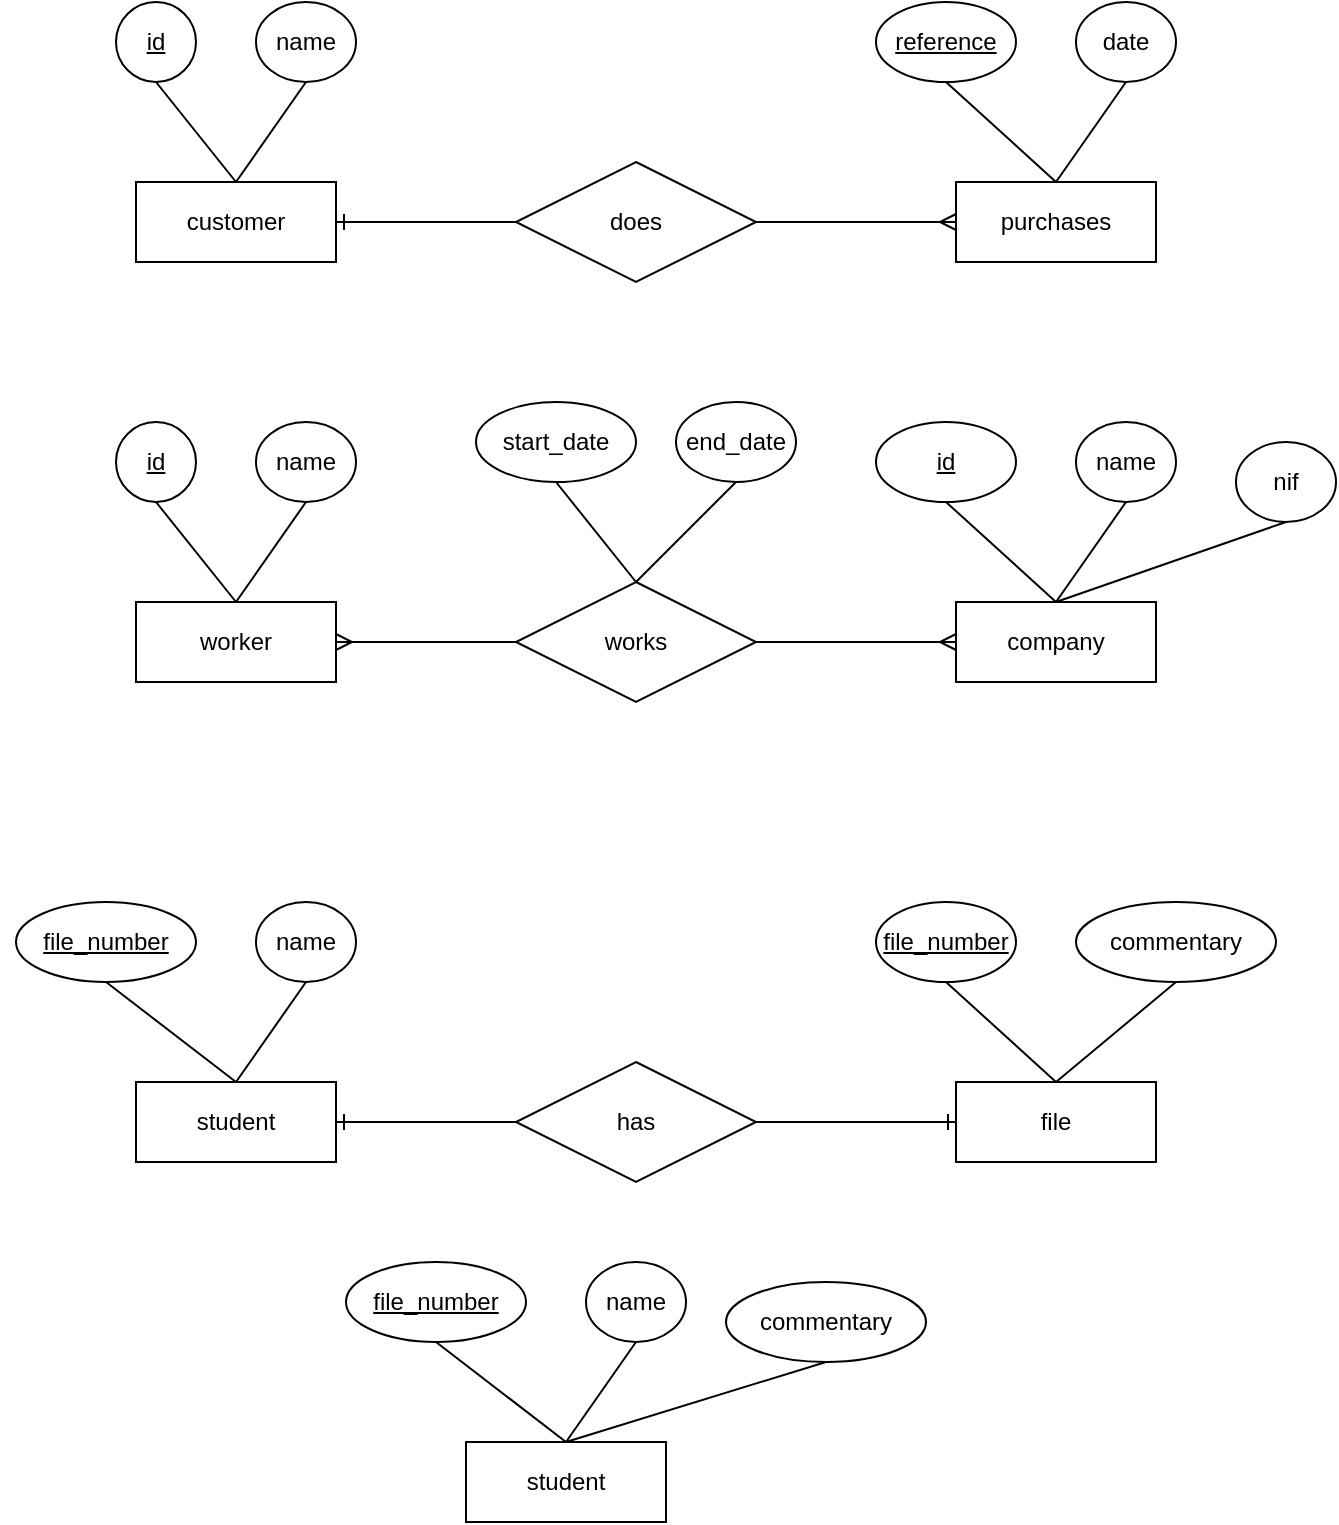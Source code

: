 <mxfile version="12.4.3" type="device" pages="1"><diagram id="Tf0QeHEQ0fBe-fPcAtpA" name="Page-1"><mxGraphModel dx="868" dy="450" grid="1" gridSize="10" guides="1" tooltips="1" connect="1" arrows="1" fold="1" page="1" pageScale="1" pageWidth="827" pageHeight="1169" math="0" shadow="0"><root><mxCell id="0"/><mxCell id="1" parent="0"/><mxCell id="wOcNUdXTvpQ835Y8U4K6-1" value="customer" style="whiteSpace=wrap;html=1;align=center;" vertex="1" parent="1"><mxGeometry x="140" y="170" width="100" height="40" as="geometry"/></mxCell><mxCell id="wOcNUdXTvpQ835Y8U4K6-2" value="purchases" style="whiteSpace=wrap;html=1;align=center;" vertex="1" parent="1"><mxGeometry x="550" y="170" width="100" height="40" as="geometry"/></mxCell><mxCell id="wOcNUdXTvpQ835Y8U4K6-3" value="does" style="shape=rhombus;perimeter=rhombusPerimeter;whiteSpace=wrap;html=1;align=center;" vertex="1" parent="1"><mxGeometry x="330" y="160" width="120" height="60" as="geometry"/></mxCell><mxCell id="wOcNUdXTvpQ835Y8U4K6-10" style="edgeStyle=none;rounded=0;orthogonalLoop=1;jettySize=auto;html=1;exitX=0.5;exitY=1;exitDx=0;exitDy=0;entryX=0.5;entryY=0;entryDx=0;entryDy=0;endArrow=none;endFill=0;" edge="1" parent="1" source="wOcNUdXTvpQ835Y8U4K6-4" target="wOcNUdXTvpQ835Y8U4K6-1"><mxGeometry relative="1" as="geometry"/></mxCell><mxCell id="wOcNUdXTvpQ835Y8U4K6-4" value="&lt;u&gt;id&lt;/u&gt;" style="ellipse;whiteSpace=wrap;html=1;align=center;" vertex="1" parent="1"><mxGeometry x="130" y="80" width="40" height="40" as="geometry"/></mxCell><mxCell id="wOcNUdXTvpQ835Y8U4K6-11" style="edgeStyle=none;rounded=0;orthogonalLoop=1;jettySize=auto;html=1;exitX=0.5;exitY=1;exitDx=0;exitDy=0;endArrow=none;endFill=0;" edge="1" parent="1" source="wOcNUdXTvpQ835Y8U4K6-5"><mxGeometry relative="1" as="geometry"><mxPoint x="190" y="170" as="targetPoint"/></mxGeometry></mxCell><mxCell id="wOcNUdXTvpQ835Y8U4K6-5" value="name" style="ellipse;whiteSpace=wrap;html=1;align=center;" vertex="1" parent="1"><mxGeometry x="200" y="80" width="50" height="40" as="geometry"/></mxCell><mxCell id="wOcNUdXTvpQ835Y8U4K6-7" value="" style="fontSize=12;html=1;endArrow=ERmany;entryX=0;entryY=0.5;entryDx=0;entryDy=0;exitX=1;exitY=0.5;exitDx=0;exitDy=0;" edge="1" parent="1" source="wOcNUdXTvpQ835Y8U4K6-3" target="wOcNUdXTvpQ835Y8U4K6-2"><mxGeometry width="100" height="100" relative="1" as="geometry"><mxPoint x="400" y="320" as="sourcePoint"/><mxPoint x="500" y="220" as="targetPoint"/></mxGeometry></mxCell><mxCell id="wOcNUdXTvpQ835Y8U4K6-8" value="" style="fontSize=12;html=1;endArrow=ERone;entryX=1;entryY=0.5;entryDx=0;entryDy=0;exitX=0;exitY=0.5;exitDx=0;exitDy=0;endFill=0;" edge="1" parent="1" source="wOcNUdXTvpQ835Y8U4K6-3" target="wOcNUdXTvpQ835Y8U4K6-1"><mxGeometry width="100" height="100" relative="1" as="geometry"><mxPoint x="320" y="280" as="sourcePoint"/><mxPoint x="420" y="280" as="targetPoint"/></mxGeometry></mxCell><mxCell id="wOcNUdXTvpQ835Y8U4K6-9" style="edgeStyle=none;rounded=0;orthogonalLoop=1;jettySize=auto;html=1;exitX=0;exitY=0.5;exitDx=0;exitDy=0;endArrow=ERone;endFill=0;" edge="1" parent="1" source="wOcNUdXTvpQ835Y8U4K6-4" target="wOcNUdXTvpQ835Y8U4K6-4"><mxGeometry relative="1" as="geometry"/></mxCell><mxCell id="wOcNUdXTvpQ835Y8U4K6-12" style="edgeStyle=none;rounded=0;orthogonalLoop=1;jettySize=auto;html=1;exitX=0.5;exitY=1;exitDx=0;exitDy=0;entryX=0.5;entryY=0;entryDx=0;entryDy=0;endArrow=none;endFill=0;" edge="1" parent="1" source="wOcNUdXTvpQ835Y8U4K6-13"><mxGeometry relative="1" as="geometry"><mxPoint x="600" y="170" as="targetPoint"/></mxGeometry></mxCell><mxCell id="wOcNUdXTvpQ835Y8U4K6-13" value="&lt;u&gt;reference&lt;/u&gt;" style="ellipse;whiteSpace=wrap;html=1;align=center;" vertex="1" parent="1"><mxGeometry x="510" y="80" width="70" height="40" as="geometry"/></mxCell><mxCell id="wOcNUdXTvpQ835Y8U4K6-14" style="edgeStyle=none;rounded=0;orthogonalLoop=1;jettySize=auto;html=1;exitX=0.5;exitY=1;exitDx=0;exitDy=0;endArrow=none;endFill=0;" edge="1" parent="1" source="wOcNUdXTvpQ835Y8U4K6-15"><mxGeometry relative="1" as="geometry"><mxPoint x="600" y="170" as="targetPoint"/></mxGeometry></mxCell><mxCell id="wOcNUdXTvpQ835Y8U4K6-15" value="date" style="ellipse;whiteSpace=wrap;html=1;align=center;" vertex="1" parent="1"><mxGeometry x="610" y="80" width="50" height="40" as="geometry"/></mxCell><mxCell id="wOcNUdXTvpQ835Y8U4K6-16" style="edgeStyle=none;rounded=0;orthogonalLoop=1;jettySize=auto;html=1;exitX=0;exitY=0.5;exitDx=0;exitDy=0;endArrow=ERone;endFill=0;" edge="1" parent="1" source="wOcNUdXTvpQ835Y8U4K6-13" target="wOcNUdXTvpQ835Y8U4K6-13"><mxGeometry relative="1" as="geometry"/></mxCell><mxCell id="wOcNUdXTvpQ835Y8U4K6-17" value="worker" style="whiteSpace=wrap;html=1;align=center;" vertex="1" parent="1"><mxGeometry x="140" y="380" width="100" height="40" as="geometry"/></mxCell><mxCell id="wOcNUdXTvpQ835Y8U4K6-18" value="company" style="whiteSpace=wrap;html=1;align=center;" vertex="1" parent="1"><mxGeometry x="550" y="380" width="100" height="40" as="geometry"/></mxCell><mxCell id="wOcNUdXTvpQ835Y8U4K6-19" value="works" style="shape=rhombus;perimeter=rhombusPerimeter;whiteSpace=wrap;html=1;align=center;" vertex="1" parent="1"><mxGeometry x="330" y="370" width="120" height="60" as="geometry"/></mxCell><mxCell id="wOcNUdXTvpQ835Y8U4K6-20" style="edgeStyle=none;rounded=0;orthogonalLoop=1;jettySize=auto;html=1;exitX=0.5;exitY=1;exitDx=0;exitDy=0;entryX=0.5;entryY=0;entryDx=0;entryDy=0;endArrow=none;endFill=0;" edge="1" parent="1" source="wOcNUdXTvpQ835Y8U4K6-21" target="wOcNUdXTvpQ835Y8U4K6-17"><mxGeometry relative="1" as="geometry"/></mxCell><mxCell id="wOcNUdXTvpQ835Y8U4K6-21" value="&lt;u&gt;id&lt;/u&gt;" style="ellipse;whiteSpace=wrap;html=1;align=center;" vertex="1" parent="1"><mxGeometry x="130" y="290" width="40" height="40" as="geometry"/></mxCell><mxCell id="wOcNUdXTvpQ835Y8U4K6-22" style="edgeStyle=none;rounded=0;orthogonalLoop=1;jettySize=auto;html=1;exitX=0.5;exitY=1;exitDx=0;exitDy=0;endArrow=none;endFill=0;" edge="1" parent="1" source="wOcNUdXTvpQ835Y8U4K6-23"><mxGeometry relative="1" as="geometry"><mxPoint x="190" y="380" as="targetPoint"/></mxGeometry></mxCell><mxCell id="wOcNUdXTvpQ835Y8U4K6-23" value="name" style="ellipse;whiteSpace=wrap;html=1;align=center;" vertex="1" parent="1"><mxGeometry x="200" y="290" width="50" height="40" as="geometry"/></mxCell><mxCell id="wOcNUdXTvpQ835Y8U4K6-24" value="" style="fontSize=12;html=1;endArrow=ERmany;entryX=0;entryY=0.5;entryDx=0;entryDy=0;exitX=1;exitY=0.5;exitDx=0;exitDy=0;" edge="1" parent="1" source="wOcNUdXTvpQ835Y8U4K6-19" target="wOcNUdXTvpQ835Y8U4K6-18"><mxGeometry width="100" height="100" relative="1" as="geometry"><mxPoint x="400" y="530" as="sourcePoint"/><mxPoint x="500" y="430" as="targetPoint"/></mxGeometry></mxCell><mxCell id="wOcNUdXTvpQ835Y8U4K6-25" value="" style="fontSize=12;html=1;endArrow=ERmany;entryX=1;entryY=0.5;entryDx=0;entryDy=0;exitX=0;exitY=0.5;exitDx=0;exitDy=0;endFill=0;" edge="1" parent="1" source="wOcNUdXTvpQ835Y8U4K6-19" target="wOcNUdXTvpQ835Y8U4K6-17"><mxGeometry width="100" height="100" relative="1" as="geometry"><mxPoint x="320" y="490" as="sourcePoint"/><mxPoint x="420" y="490" as="targetPoint"/></mxGeometry></mxCell><mxCell id="wOcNUdXTvpQ835Y8U4K6-26" style="edgeStyle=none;rounded=0;orthogonalLoop=1;jettySize=auto;html=1;exitX=0;exitY=0.5;exitDx=0;exitDy=0;endArrow=ERone;endFill=0;" edge="1" parent="1" source="wOcNUdXTvpQ835Y8U4K6-21" target="wOcNUdXTvpQ835Y8U4K6-21"><mxGeometry relative="1" as="geometry"/></mxCell><mxCell id="wOcNUdXTvpQ835Y8U4K6-27" style="edgeStyle=none;rounded=0;orthogonalLoop=1;jettySize=auto;html=1;exitX=0.5;exitY=1;exitDx=0;exitDy=0;entryX=0.5;entryY=0;entryDx=0;entryDy=0;endArrow=none;endFill=0;" edge="1" parent="1" source="wOcNUdXTvpQ835Y8U4K6-28"><mxGeometry relative="1" as="geometry"><mxPoint x="600" y="380" as="targetPoint"/></mxGeometry></mxCell><mxCell id="wOcNUdXTvpQ835Y8U4K6-28" value="&lt;u&gt;id&lt;/u&gt;" style="ellipse;whiteSpace=wrap;html=1;align=center;" vertex="1" parent="1"><mxGeometry x="510" y="290" width="70" height="40" as="geometry"/></mxCell><mxCell id="wOcNUdXTvpQ835Y8U4K6-29" style="edgeStyle=none;rounded=0;orthogonalLoop=1;jettySize=auto;html=1;exitX=0.5;exitY=1;exitDx=0;exitDy=0;endArrow=none;endFill=0;" edge="1" parent="1" source="wOcNUdXTvpQ835Y8U4K6-30"><mxGeometry relative="1" as="geometry"><mxPoint x="600" y="380" as="targetPoint"/></mxGeometry></mxCell><mxCell id="wOcNUdXTvpQ835Y8U4K6-30" value="name" style="ellipse;whiteSpace=wrap;html=1;align=center;" vertex="1" parent="1"><mxGeometry x="610" y="290" width="50" height="40" as="geometry"/></mxCell><mxCell id="wOcNUdXTvpQ835Y8U4K6-31" style="edgeStyle=none;rounded=0;orthogonalLoop=1;jettySize=auto;html=1;exitX=0;exitY=0.5;exitDx=0;exitDy=0;endArrow=ERone;endFill=0;" edge="1" parent="1" source="wOcNUdXTvpQ835Y8U4K6-28" target="wOcNUdXTvpQ835Y8U4K6-28"><mxGeometry relative="1" as="geometry"/></mxCell><mxCell id="wOcNUdXTvpQ835Y8U4K6-32" style="edgeStyle=none;rounded=0;orthogonalLoop=1;jettySize=auto;html=1;exitX=0.5;exitY=1;exitDx=0;exitDy=0;endArrow=none;endFill=0;" edge="1" parent="1" source="wOcNUdXTvpQ835Y8U4K6-33"><mxGeometry relative="1" as="geometry"><mxPoint x="600" y="380" as="targetPoint"/></mxGeometry></mxCell><mxCell id="wOcNUdXTvpQ835Y8U4K6-33" value="nif" style="ellipse;whiteSpace=wrap;html=1;align=center;" vertex="1" parent="1"><mxGeometry x="690" y="300" width="50" height="40" as="geometry"/></mxCell><mxCell id="wOcNUdXTvpQ835Y8U4K6-34" style="edgeStyle=none;rounded=0;orthogonalLoop=1;jettySize=auto;html=1;exitX=0.5;exitY=1;exitDx=0;exitDy=0;endArrow=none;endFill=0;entryX=0.5;entryY=0;entryDx=0;entryDy=0;" edge="1" parent="1" source="wOcNUdXTvpQ835Y8U4K6-35" target="wOcNUdXTvpQ835Y8U4K6-19"><mxGeometry relative="1" as="geometry"><mxPoint x="320" y="350" as="targetPoint"/></mxGeometry></mxCell><mxCell id="wOcNUdXTvpQ835Y8U4K6-35" value="start_date" style="ellipse;whiteSpace=wrap;html=1;align=center;" vertex="1" parent="1"><mxGeometry x="310" y="280" width="80" height="40" as="geometry"/></mxCell><mxCell id="wOcNUdXTvpQ835Y8U4K6-36" style="edgeStyle=none;rounded=0;orthogonalLoop=1;jettySize=auto;html=1;exitX=0.5;exitY=1;exitDx=0;exitDy=0;endArrow=none;endFill=0;entryX=0.5;entryY=0;entryDx=0;entryDy=0;" edge="1" parent="1" source="wOcNUdXTvpQ835Y8U4K6-37" target="wOcNUdXTvpQ835Y8U4K6-19"><mxGeometry relative="1" as="geometry"><mxPoint x="320" y="350" as="targetPoint"/></mxGeometry></mxCell><mxCell id="wOcNUdXTvpQ835Y8U4K6-37" value="end_date" style="ellipse;whiteSpace=wrap;html=1;align=center;" vertex="1" parent="1"><mxGeometry x="410" y="280" width="60" height="40" as="geometry"/></mxCell><mxCell id="wOcNUdXTvpQ835Y8U4K6-38" value="student" style="whiteSpace=wrap;html=1;align=center;" vertex="1" parent="1"><mxGeometry x="140" y="620" width="100" height="40" as="geometry"/></mxCell><mxCell id="wOcNUdXTvpQ835Y8U4K6-39" value="file" style="whiteSpace=wrap;html=1;align=center;" vertex="1" parent="1"><mxGeometry x="550" y="620" width="100" height="40" as="geometry"/></mxCell><mxCell id="wOcNUdXTvpQ835Y8U4K6-40" value="has" style="shape=rhombus;perimeter=rhombusPerimeter;whiteSpace=wrap;html=1;align=center;" vertex="1" parent="1"><mxGeometry x="330" y="610" width="120" height="60" as="geometry"/></mxCell><mxCell id="wOcNUdXTvpQ835Y8U4K6-41" style="edgeStyle=none;rounded=0;orthogonalLoop=1;jettySize=auto;html=1;exitX=0.5;exitY=1;exitDx=0;exitDy=0;entryX=0.5;entryY=0;entryDx=0;entryDy=0;endArrow=none;endFill=0;" edge="1" parent="1" source="wOcNUdXTvpQ835Y8U4K6-42" target="wOcNUdXTvpQ835Y8U4K6-38"><mxGeometry relative="1" as="geometry"/></mxCell><mxCell id="wOcNUdXTvpQ835Y8U4K6-42" value="&lt;u&gt;file_number&lt;/u&gt;" style="ellipse;whiteSpace=wrap;html=1;align=center;" vertex="1" parent="1"><mxGeometry x="80" y="530" width="90" height="40" as="geometry"/></mxCell><mxCell id="wOcNUdXTvpQ835Y8U4K6-43" style="edgeStyle=none;rounded=0;orthogonalLoop=1;jettySize=auto;html=1;exitX=0.5;exitY=1;exitDx=0;exitDy=0;endArrow=none;endFill=0;" edge="1" parent="1" source="wOcNUdXTvpQ835Y8U4K6-44"><mxGeometry relative="1" as="geometry"><mxPoint x="190" y="620" as="targetPoint"/></mxGeometry></mxCell><mxCell id="wOcNUdXTvpQ835Y8U4K6-44" value="name" style="ellipse;whiteSpace=wrap;html=1;align=center;" vertex="1" parent="1"><mxGeometry x="200" y="530" width="50" height="40" as="geometry"/></mxCell><mxCell id="wOcNUdXTvpQ835Y8U4K6-45" value="" style="fontSize=12;html=1;endArrow=ERone;entryX=0;entryY=0.5;entryDx=0;entryDy=0;exitX=1;exitY=0.5;exitDx=0;exitDy=0;endFill=0;" edge="1" parent="1" source="wOcNUdXTvpQ835Y8U4K6-40" target="wOcNUdXTvpQ835Y8U4K6-39"><mxGeometry width="100" height="100" relative="1" as="geometry"><mxPoint x="400" y="770" as="sourcePoint"/><mxPoint x="500" y="670" as="targetPoint"/></mxGeometry></mxCell><mxCell id="wOcNUdXTvpQ835Y8U4K6-46" value="" style="fontSize=12;html=1;endArrow=ERone;entryX=1;entryY=0.5;entryDx=0;entryDy=0;exitX=0;exitY=0.5;exitDx=0;exitDy=0;endFill=0;" edge="1" parent="1" source="wOcNUdXTvpQ835Y8U4K6-40" target="wOcNUdXTvpQ835Y8U4K6-38"><mxGeometry width="100" height="100" relative="1" as="geometry"><mxPoint x="320" y="730" as="sourcePoint"/><mxPoint x="420" y="730" as="targetPoint"/></mxGeometry></mxCell><mxCell id="wOcNUdXTvpQ835Y8U4K6-47" style="edgeStyle=none;rounded=0;orthogonalLoop=1;jettySize=auto;html=1;exitX=0;exitY=0.5;exitDx=0;exitDy=0;endArrow=ERone;endFill=0;" edge="1" parent="1" source="wOcNUdXTvpQ835Y8U4K6-42" target="wOcNUdXTvpQ835Y8U4K6-42"><mxGeometry relative="1" as="geometry"/></mxCell><mxCell id="wOcNUdXTvpQ835Y8U4K6-48" style="edgeStyle=none;rounded=0;orthogonalLoop=1;jettySize=auto;html=1;exitX=0.5;exitY=1;exitDx=0;exitDy=0;entryX=0.5;entryY=0;entryDx=0;entryDy=0;endArrow=none;endFill=0;" edge="1" parent="1" source="wOcNUdXTvpQ835Y8U4K6-49"><mxGeometry relative="1" as="geometry"><mxPoint x="600" y="620" as="targetPoint"/></mxGeometry></mxCell><mxCell id="wOcNUdXTvpQ835Y8U4K6-49" value="&lt;u&gt;file_number&lt;/u&gt;" style="ellipse;whiteSpace=wrap;html=1;align=center;" vertex="1" parent="1"><mxGeometry x="510" y="530" width="70" height="40" as="geometry"/></mxCell><mxCell id="wOcNUdXTvpQ835Y8U4K6-50" style="edgeStyle=none;rounded=0;orthogonalLoop=1;jettySize=auto;html=1;exitX=0.5;exitY=1;exitDx=0;exitDy=0;endArrow=none;endFill=0;" edge="1" parent="1" source="wOcNUdXTvpQ835Y8U4K6-51"><mxGeometry relative="1" as="geometry"><mxPoint x="600" y="620" as="targetPoint"/></mxGeometry></mxCell><mxCell id="wOcNUdXTvpQ835Y8U4K6-51" value="commentary" style="ellipse;whiteSpace=wrap;html=1;align=center;" vertex="1" parent="1"><mxGeometry x="610" y="530" width="100" height="40" as="geometry"/></mxCell><mxCell id="wOcNUdXTvpQ835Y8U4K6-52" style="edgeStyle=none;rounded=0;orthogonalLoop=1;jettySize=auto;html=1;exitX=0;exitY=0.5;exitDx=0;exitDy=0;endArrow=ERone;endFill=0;" edge="1" parent="1" source="wOcNUdXTvpQ835Y8U4K6-49" target="wOcNUdXTvpQ835Y8U4K6-49"><mxGeometry relative="1" as="geometry"/></mxCell><mxCell id="wOcNUdXTvpQ835Y8U4K6-59" value="student" style="whiteSpace=wrap;html=1;align=center;" vertex="1" parent="1"><mxGeometry x="305" y="800" width="100" height="40" as="geometry"/></mxCell><mxCell id="wOcNUdXTvpQ835Y8U4K6-60" style="edgeStyle=none;rounded=0;orthogonalLoop=1;jettySize=auto;html=1;exitX=0.5;exitY=1;exitDx=0;exitDy=0;entryX=0.5;entryY=0;entryDx=0;entryDy=0;endArrow=none;endFill=0;" edge="1" parent="1" source="wOcNUdXTvpQ835Y8U4K6-61" target="wOcNUdXTvpQ835Y8U4K6-59"><mxGeometry relative="1" as="geometry"/></mxCell><mxCell id="wOcNUdXTvpQ835Y8U4K6-61" value="&lt;u&gt;file_number&lt;/u&gt;" style="ellipse;whiteSpace=wrap;html=1;align=center;" vertex="1" parent="1"><mxGeometry x="245" y="710" width="90" height="40" as="geometry"/></mxCell><mxCell id="wOcNUdXTvpQ835Y8U4K6-62" style="edgeStyle=none;rounded=0;orthogonalLoop=1;jettySize=auto;html=1;exitX=0.5;exitY=1;exitDx=0;exitDy=0;endArrow=none;endFill=0;" edge="1" parent="1" source="wOcNUdXTvpQ835Y8U4K6-63"><mxGeometry relative="1" as="geometry"><mxPoint x="355" y="800" as="targetPoint"/></mxGeometry></mxCell><mxCell id="wOcNUdXTvpQ835Y8U4K6-63" value="name" style="ellipse;whiteSpace=wrap;html=1;align=center;" vertex="1" parent="1"><mxGeometry x="365" y="710" width="50" height="40" as="geometry"/></mxCell><mxCell id="wOcNUdXTvpQ835Y8U4K6-64" style="edgeStyle=none;rounded=0;orthogonalLoop=1;jettySize=auto;html=1;exitX=0;exitY=0.5;exitDx=0;exitDy=0;endArrow=ERone;endFill=0;" edge="1" parent="1" source="wOcNUdXTvpQ835Y8U4K6-61" target="wOcNUdXTvpQ835Y8U4K6-61"><mxGeometry relative="1" as="geometry"/></mxCell><mxCell id="wOcNUdXTvpQ835Y8U4K6-66" style="edgeStyle=none;rounded=0;orthogonalLoop=1;jettySize=auto;html=1;exitX=0.5;exitY=1;exitDx=0;exitDy=0;endArrow=none;endFill=0;" edge="1" parent="1" source="wOcNUdXTvpQ835Y8U4K6-67"><mxGeometry relative="1" as="geometry"><mxPoint x="355" y="800" as="targetPoint"/></mxGeometry></mxCell><mxCell id="wOcNUdXTvpQ835Y8U4K6-67" value="commentary" style="ellipse;whiteSpace=wrap;html=1;align=center;" vertex="1" parent="1"><mxGeometry x="435" y="720" width="100" height="40" as="geometry"/></mxCell></root></mxGraphModel></diagram></mxfile>